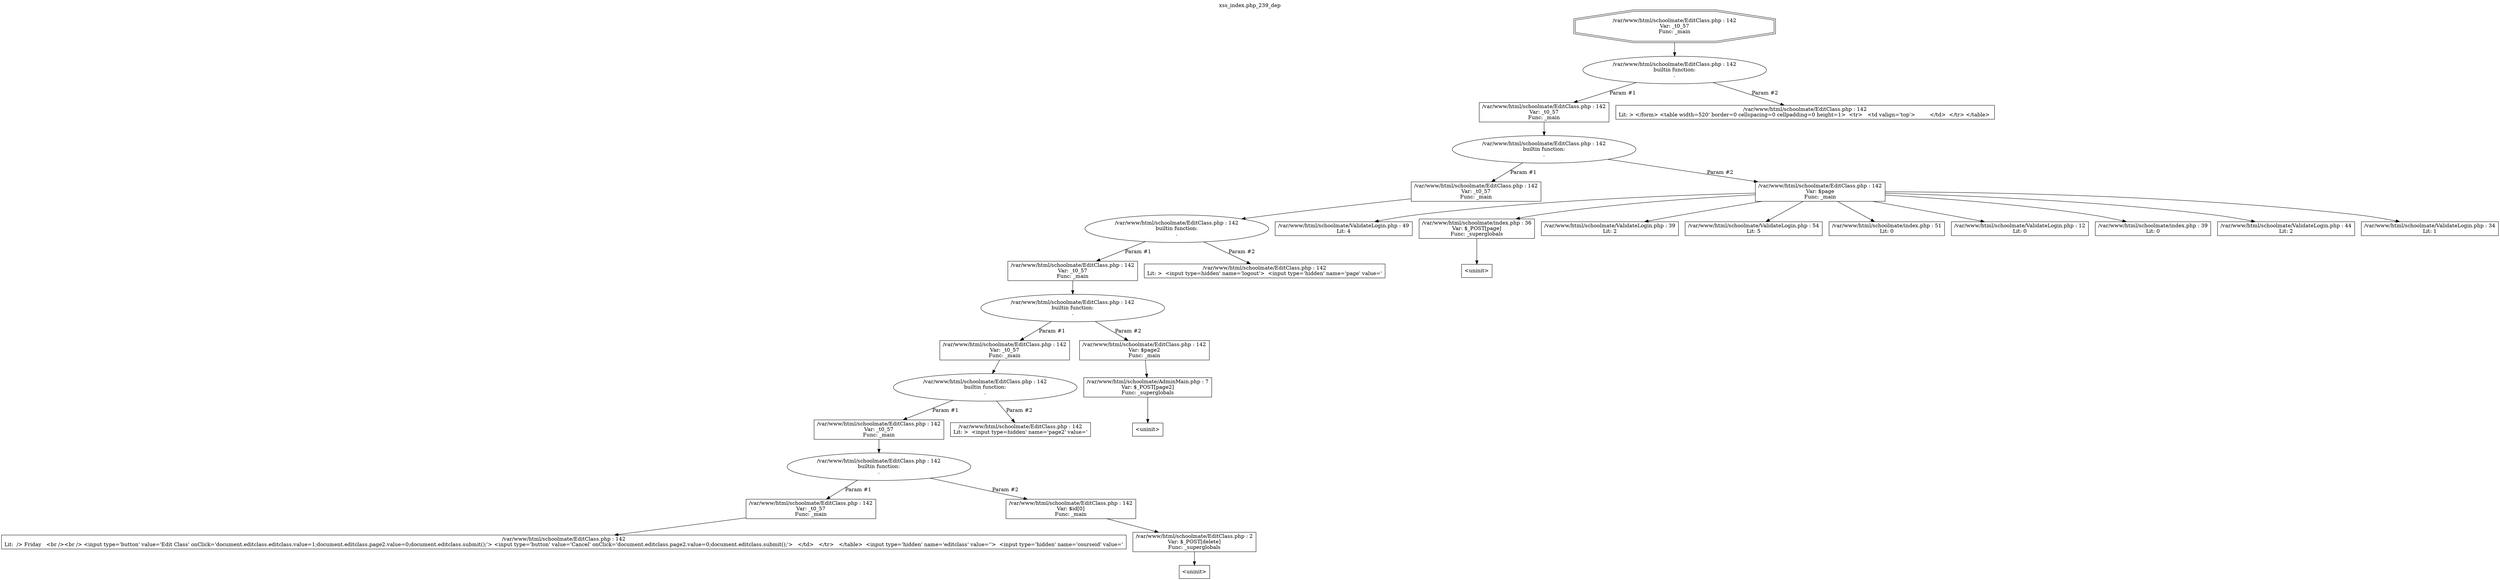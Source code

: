 digraph cfg {
  label="xss_index.php_239_dep";
  labelloc=t;
  n1 [shape=doubleoctagon, label="/var/www/html/schoolmate/EditClass.php : 142\nVar: _t0_57\nFunc: _main\n"];
  n2 [shape=ellipse, label="/var/www/html/schoolmate/EditClass.php : 142\nbuiltin function:\n.\n"];
  n3 [shape=box, label="/var/www/html/schoolmate/EditClass.php : 142\nVar: _t0_57\nFunc: _main\n"];
  n4 [shape=ellipse, label="/var/www/html/schoolmate/EditClass.php : 142\nbuiltin function:\n.\n"];
  n5 [shape=box, label="/var/www/html/schoolmate/EditClass.php : 142\nVar: _t0_57\nFunc: _main\n"];
  n6 [shape=ellipse, label="/var/www/html/schoolmate/EditClass.php : 142\nbuiltin function:\n.\n"];
  n7 [shape=box, label="/var/www/html/schoolmate/EditClass.php : 142\nVar: _t0_57\nFunc: _main\n"];
  n8 [shape=ellipse, label="/var/www/html/schoolmate/EditClass.php : 142\nbuiltin function:\n.\n"];
  n9 [shape=box, label="/var/www/html/schoolmate/EditClass.php : 142\nVar: _t0_57\nFunc: _main\n"];
  n10 [shape=ellipse, label="/var/www/html/schoolmate/EditClass.php : 142\nbuiltin function:\n.\n"];
  n11 [shape=box, label="/var/www/html/schoolmate/EditClass.php : 142\nVar: _t0_57\nFunc: _main\n"];
  n12 [shape=ellipse, label="/var/www/html/schoolmate/EditClass.php : 142\nbuiltin function:\n.\n"];
  n13 [shape=box, label="/var/www/html/schoolmate/EditClass.php : 142\nVar: _t0_57\nFunc: _main\n"];
  n14 [shape=box, label="/var/www/html/schoolmate/EditClass.php : 142\nLit:  /> Friday   <br /><br />	<input type='button' value='Edit Class' onClick='document.editclass.editclass.value=1;document.editclass.page2.value=0;document.editclass.submit();'>	<input type='button' value='Cancel' onClick='document.editclass.page2.value=0;document.editclass.submit();'>   </td>   </tr>   </table>  <input type='hidden' name='editclass' value=''>  <input type='hidden' name='courseid' value='\n"];
  n15 [shape=box, label="/var/www/html/schoolmate/EditClass.php : 142\nVar: $id[0]\nFunc: _main\n"];
  n16 [shape=box, label="/var/www/html/schoolmate/EditClass.php : 2\nVar: $_POST[delete]\nFunc: _superglobals\n"];
  n17 [shape=box, label="<uninit>"];
  n18 [shape=box, label="/var/www/html/schoolmate/EditClass.php : 142\nLit: >  <input type=hidden' name='page2' value='\n"];
  n19 [shape=box, label="/var/www/html/schoolmate/EditClass.php : 142\nVar: $page2\nFunc: _main\n"];
  n20 [shape=box, label="/var/www/html/schoolmate/AdminMain.php : 7\nVar: $_POST[page2]\nFunc: _superglobals\n"];
  n21 [shape=box, label="<uninit>"];
  n22 [shape=box, label="/var/www/html/schoolmate/EditClass.php : 142\nLit: >  <input type=hidden' name='logout'>  <input type='hidden' name='page' value='\n"];
  n23 [shape=box, label="/var/www/html/schoolmate/EditClass.php : 142\nVar: $page\nFunc: _main\n"];
  n24 [shape=box, label="/var/www/html/schoolmate/ValidateLogin.php : 49\nLit: 4\n"];
  n25 [shape=box, label="/var/www/html/schoolmate/index.php : 36\nVar: $_POST[page]\nFunc: _superglobals\n"];
  n26 [shape=box, label="<uninit>"];
  n27 [shape=box, label="/var/www/html/schoolmate/ValidateLogin.php : 39\nLit: 2\n"];
  n28 [shape=box, label="/var/www/html/schoolmate/ValidateLogin.php : 54\nLit: 5\n"];
  n29 [shape=box, label="/var/www/html/schoolmate/index.php : 51\nLit: 0\n"];
  n30 [shape=box, label="/var/www/html/schoolmate/ValidateLogin.php : 12\nLit: 0\n"];
  n31 [shape=box, label="/var/www/html/schoolmate/index.php : 39\nLit: 0\n"];
  n32 [shape=box, label="/var/www/html/schoolmate/ValidateLogin.php : 44\nLit: 2\n"];
  n33 [shape=box, label="/var/www/html/schoolmate/ValidateLogin.php : 34\nLit: 1\n"];
  n34 [shape=box, label="/var/www/html/schoolmate/EditClass.php : 142\nLit: > </form> <table width=520' border=0 cellspacing=0 cellpadding=0 height=1>  <tr>   <td valign='top'>	&nbsp;   </td>  </tr> </table> \n"];
  n1 -> n2;
  n3 -> n4;
  n5 -> n6;
  n7 -> n8;
  n9 -> n10;
  n11 -> n12;
  n13 -> n14;
  n12 -> n13[label="Param #1"];
  n12 -> n15[label="Param #2"];
  n16 -> n17;
  n15 -> n16;
  n10 -> n11[label="Param #1"];
  n10 -> n18[label="Param #2"];
  n8 -> n9[label="Param #1"];
  n8 -> n19[label="Param #2"];
  n20 -> n21;
  n19 -> n20;
  n6 -> n7[label="Param #1"];
  n6 -> n22[label="Param #2"];
  n4 -> n5[label="Param #1"];
  n4 -> n23[label="Param #2"];
  n23 -> n24;
  n23 -> n25;
  n23 -> n27;
  n23 -> n28;
  n23 -> n29;
  n23 -> n30;
  n23 -> n31;
  n23 -> n32;
  n23 -> n33;
  n25 -> n26;
  n2 -> n3[label="Param #1"];
  n2 -> n34[label="Param #2"];
}
